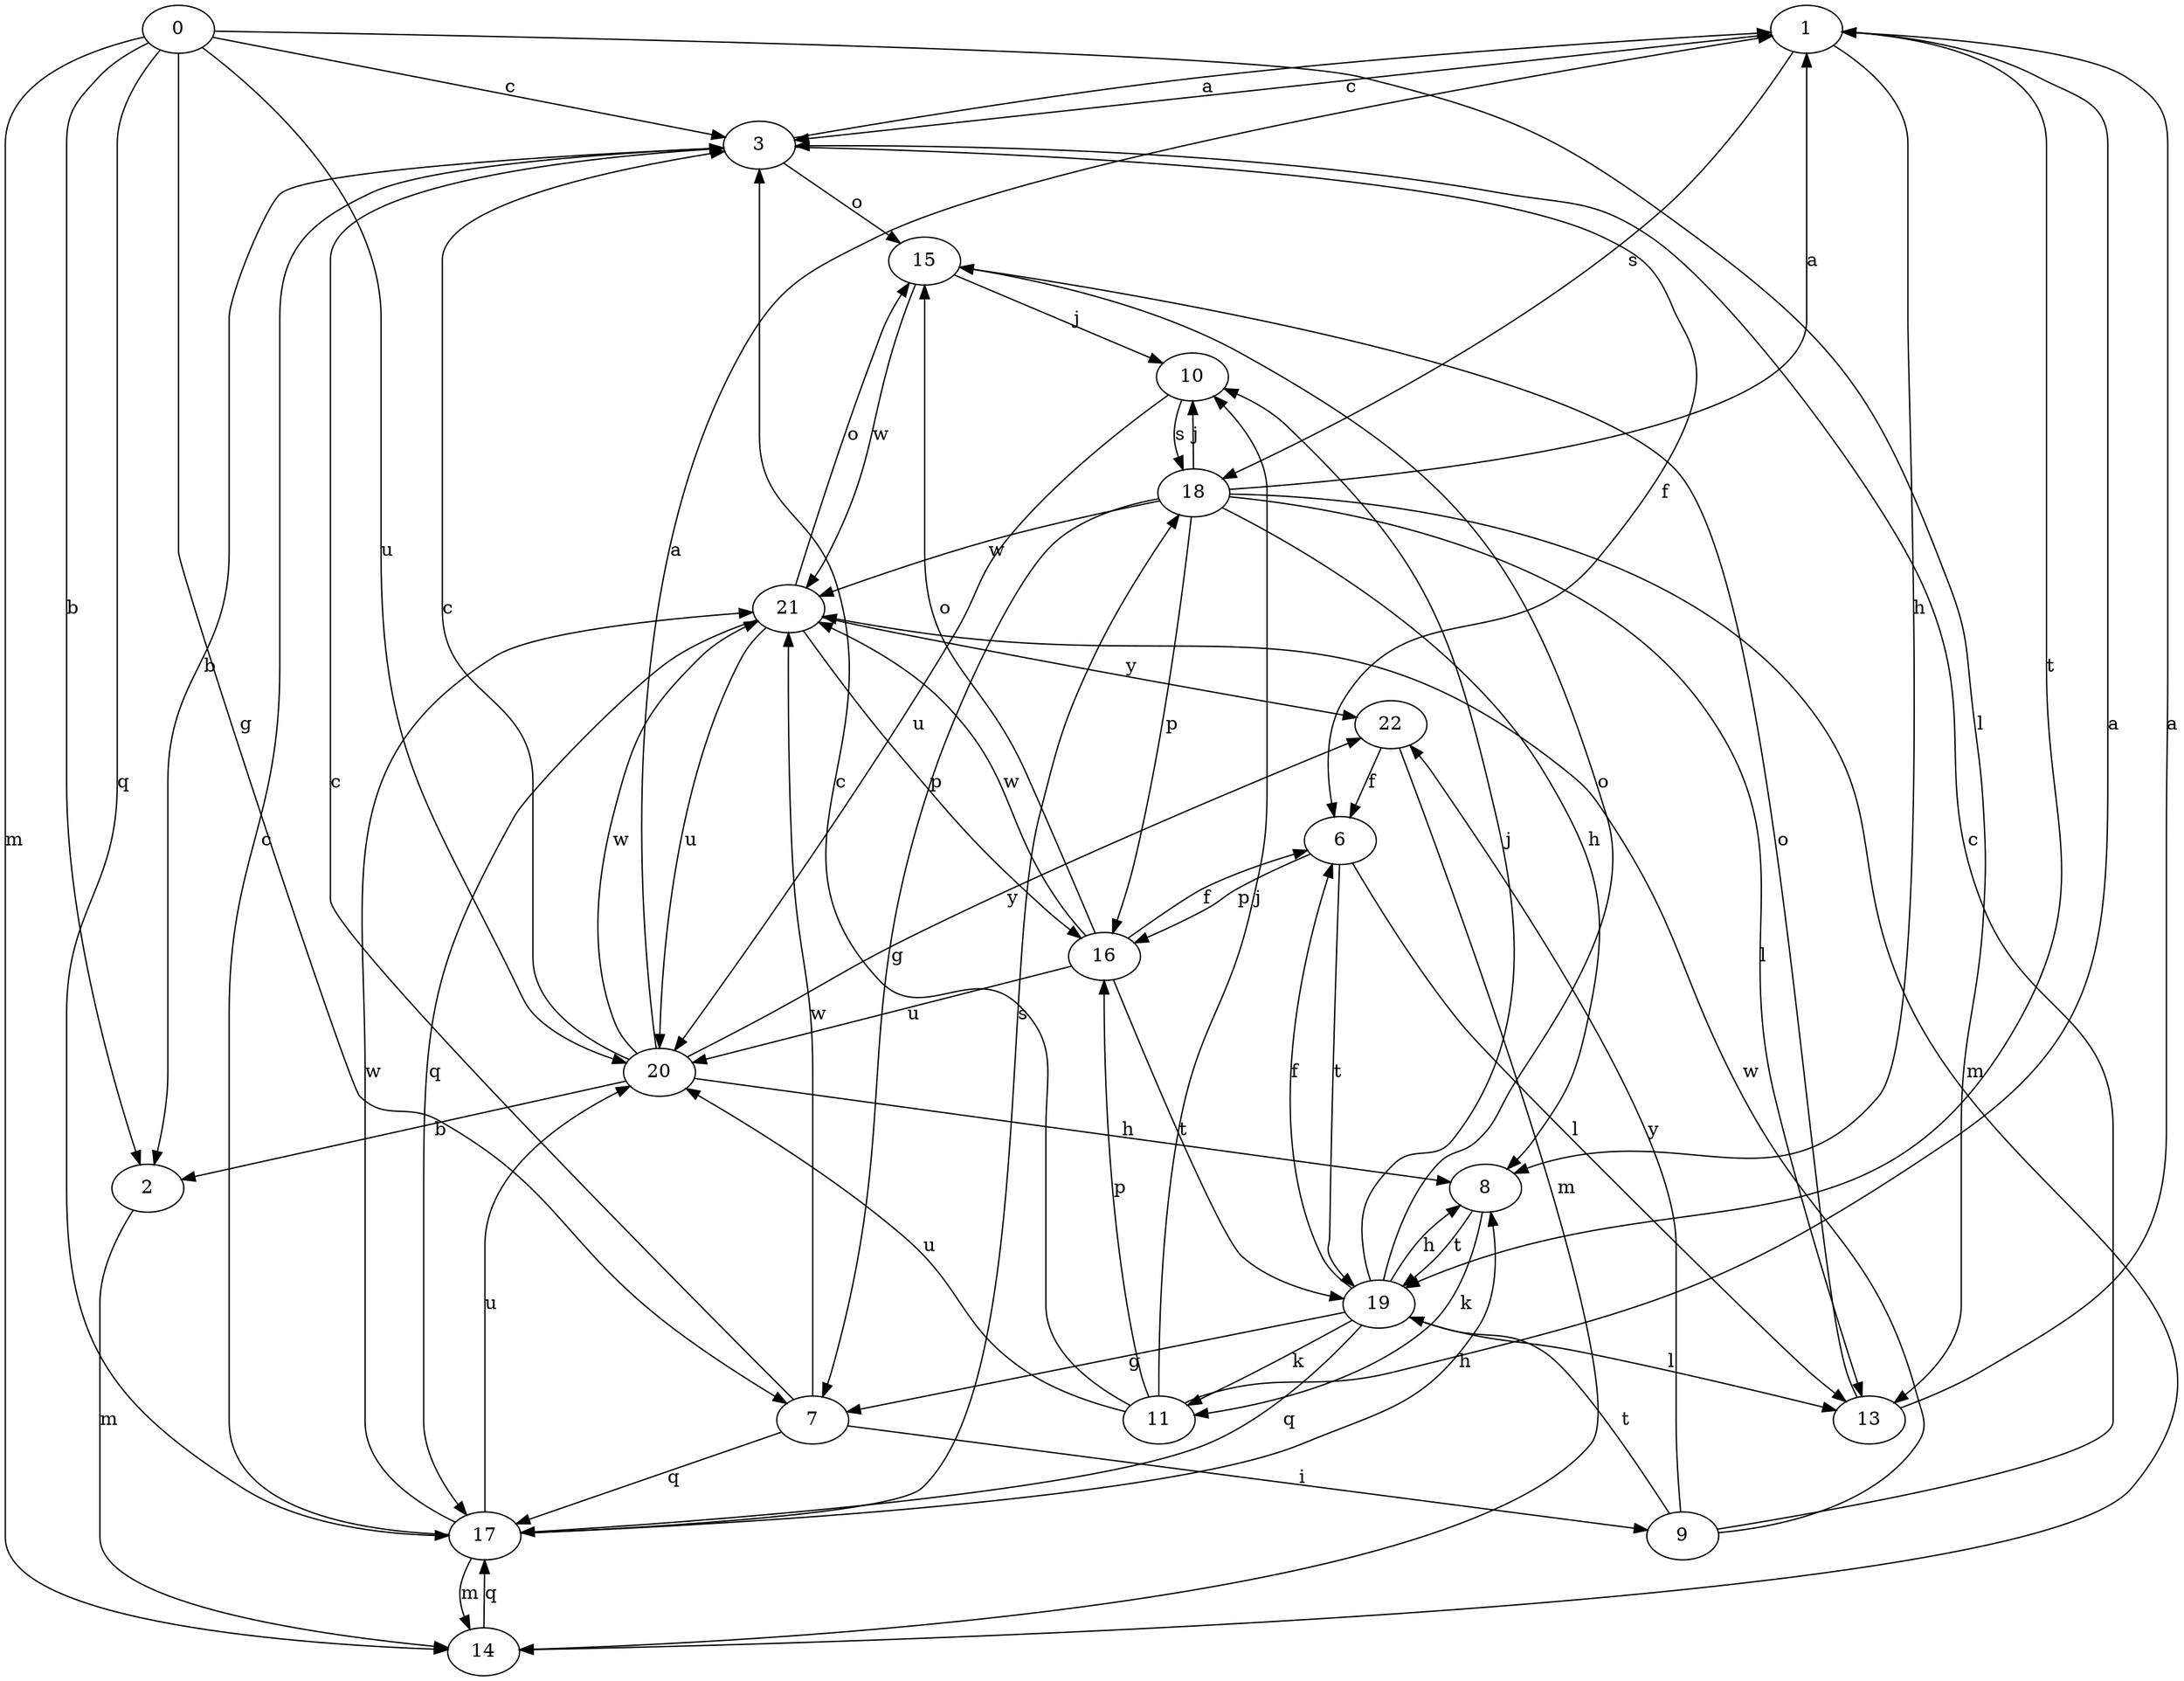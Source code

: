 strict digraph  {
1;
0;
2;
3;
6;
7;
8;
9;
10;
11;
13;
14;
15;
16;
17;
18;
19;
20;
21;
22;
1 -> 3  [label=c];
1 -> 8  [label=h];
1 -> 18  [label=s];
1 -> 19  [label=t];
0 -> 2  [label=b];
0 -> 3  [label=c];
0 -> 7  [label=g];
0 -> 13  [label=l];
0 -> 14  [label=m];
0 -> 17  [label=q];
0 -> 20  [label=u];
2 -> 14  [label=m];
3 -> 1  [label=a];
3 -> 2  [label=b];
3 -> 6  [label=f];
3 -> 15  [label=o];
6 -> 13  [label=l];
6 -> 16  [label=p];
6 -> 19  [label=t];
7 -> 3  [label=c];
7 -> 9  [label=i];
7 -> 17  [label=q];
7 -> 21  [label=w];
8 -> 11  [label=k];
8 -> 19  [label=t];
9 -> 3  [label=c];
9 -> 19  [label=t];
9 -> 21  [label=w];
9 -> 22  [label=y];
10 -> 18  [label=s];
10 -> 20  [label=u];
11 -> 1  [label=a];
11 -> 3  [label=c];
11 -> 10  [label=j];
11 -> 16  [label=p];
11 -> 20  [label=u];
13 -> 1  [label=a];
13 -> 15  [label=o];
14 -> 17  [label=q];
15 -> 10  [label=j];
15 -> 21  [label=w];
16 -> 6  [label=f];
16 -> 15  [label=o];
16 -> 19  [label=t];
16 -> 20  [label=u];
16 -> 21  [label=w];
17 -> 3  [label=c];
17 -> 8  [label=h];
17 -> 14  [label=m];
17 -> 18  [label=s];
17 -> 20  [label=u];
17 -> 21  [label=w];
18 -> 1  [label=a];
18 -> 7  [label=g];
18 -> 8  [label=h];
18 -> 10  [label=j];
18 -> 13  [label=l];
18 -> 14  [label=m];
18 -> 16  [label=p];
18 -> 21  [label=w];
19 -> 6  [label=f];
19 -> 7  [label=g];
19 -> 8  [label=h];
19 -> 10  [label=j];
19 -> 11  [label=k];
19 -> 13  [label=l];
19 -> 15  [label=o];
19 -> 17  [label=q];
20 -> 1  [label=a];
20 -> 2  [label=b];
20 -> 3  [label=c];
20 -> 8  [label=h];
20 -> 21  [label=w];
20 -> 22  [label=y];
21 -> 15  [label=o];
21 -> 16  [label=p];
21 -> 17  [label=q];
21 -> 20  [label=u];
21 -> 22  [label=y];
22 -> 6  [label=f];
22 -> 14  [label=m];
}
